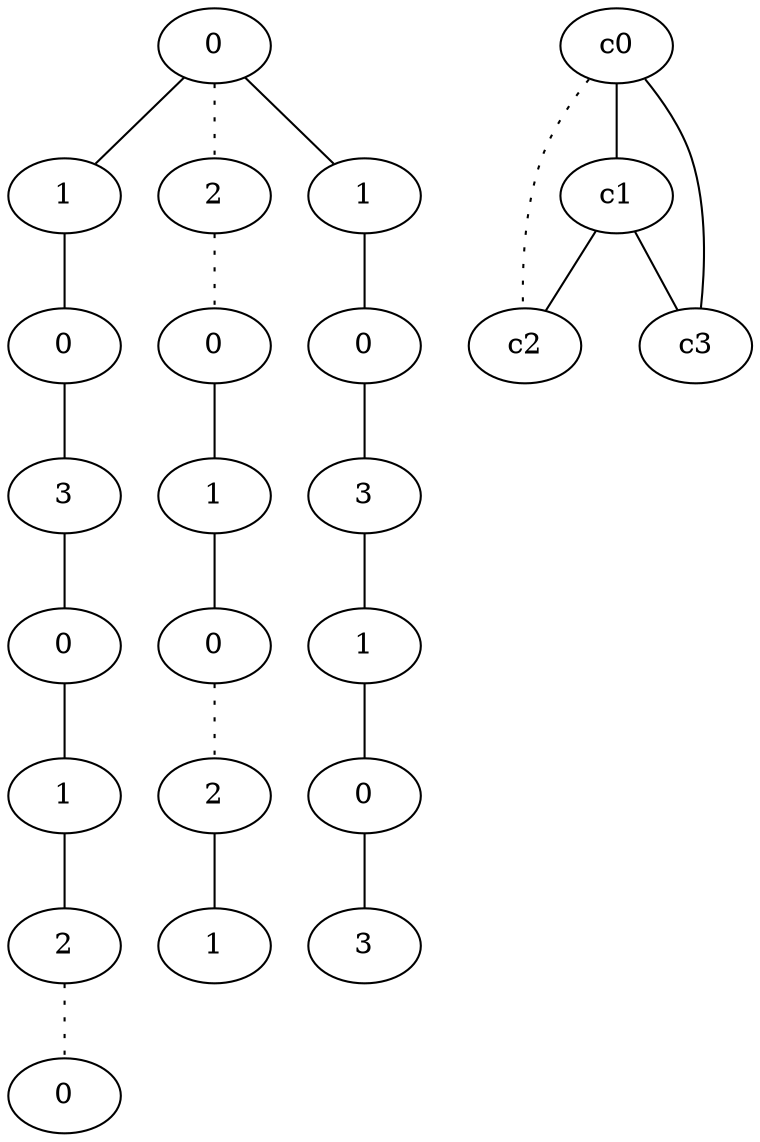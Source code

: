 graph {
a0[label=0];
a1[label=1];
a2[label=0];
a3[label=3];
a4[label=0];
a5[label=1];
a6[label=2];
a7[label=0];
a8[label=2];
a9[label=0];
a10[label=1];
a11[label=0];
a12[label=2];
a13[label=1];
a14[label=1];
a15[label=0];
a16[label=3];
a17[label=1];
a18[label=0];
a19[label=3];
a0 -- a1;
a0 -- a8 [style=dotted];
a0 -- a14;
a1 -- a2;
a2 -- a3;
a3 -- a4;
a4 -- a5;
a5 -- a6;
a6 -- a7 [style=dotted];
a8 -- a9 [style=dotted];
a9 -- a10;
a10 -- a11;
a11 -- a12 [style=dotted];
a12 -- a13;
a14 -- a15;
a15 -- a16;
a16 -- a17;
a17 -- a18;
a18 -- a19;
c0 -- c1;
c0 -- c2 [style=dotted];
c0 -- c3;
c1 -- c2;
c1 -- c3;
}
